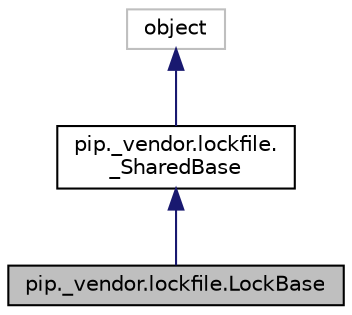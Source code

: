 digraph "pip._vendor.lockfile.LockBase"
{
  edge [fontname="Helvetica",fontsize="10",labelfontname="Helvetica",labelfontsize="10"];
  node [fontname="Helvetica",fontsize="10",shape=record];
  Node7 [label="pip._vendor.lockfile.LockBase",height=0.2,width=0.4,color="black", fillcolor="grey75", style="filled", fontcolor="black"];
  Node8 -> Node7 [dir="back",color="midnightblue",fontsize="10",style="solid",fontname="Helvetica"];
  Node8 [label="pip._vendor.lockfile.\l_SharedBase",height=0.2,width=0.4,color="black", fillcolor="white", style="filled",URL="$classpip_1_1__vendor_1_1lockfile_1_1___shared_base.html"];
  Node9 -> Node8 [dir="back",color="midnightblue",fontsize="10",style="solid",fontname="Helvetica"];
  Node9 [label="object",height=0.2,width=0.4,color="grey75", fillcolor="white", style="filled"];
}
